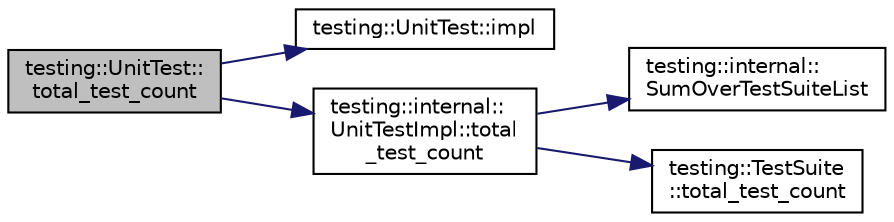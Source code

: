 digraph "testing::UnitTest::total_test_count"
{
 // LATEX_PDF_SIZE
  bgcolor="transparent";
  edge [fontname="Helvetica",fontsize="10",labelfontname="Helvetica",labelfontsize="10"];
  node [fontname="Helvetica",fontsize="10",shape=record];
  rankdir="LR";
  Node1 [label="testing::UnitTest::\ltotal_test_count",height=0.2,width=0.4,color="black", fillcolor="grey75", style="filled", fontcolor="black",tooltip=" "];
  Node1 -> Node2 [color="midnightblue",fontsize="10",style="solid",fontname="Helvetica"];
  Node2 [label="testing::UnitTest::impl",height=0.2,width=0.4,color="black",URL="$classtesting_1_1UnitTest.html#a4df5d11a58affb337d7fa62eaa07690e",tooltip=" "];
  Node1 -> Node3 [color="midnightblue",fontsize="10",style="solid",fontname="Helvetica"];
  Node3 [label="testing::internal::\lUnitTestImpl::total\l_test_count",height=0.2,width=0.4,color="black",URL="$classtesting_1_1internal_1_1UnitTestImpl.html#a89e8531ee2ba3f0aadc27a95ac6149f1",tooltip=" "];
  Node3 -> Node4 [color="midnightblue",fontsize="10",style="solid",fontname="Helvetica"];
  Node4 [label="testing::internal::\lSumOverTestSuiteList",height=0.2,width=0.4,color="black",URL="$namespacetesting_1_1internal.html#a9ba01fa896ccd7339cbe7d3c76ac22e3",tooltip=" "];
  Node3 -> Node5 [color="midnightblue",fontsize="10",style="solid",fontname="Helvetica"];
  Node5 [label="testing::TestSuite\l::total_test_count",height=0.2,width=0.4,color="black",URL="$classtesting_1_1TestSuite.html#a38a5e95341cfee5a88d8910f69da4960",tooltip=" "];
}
